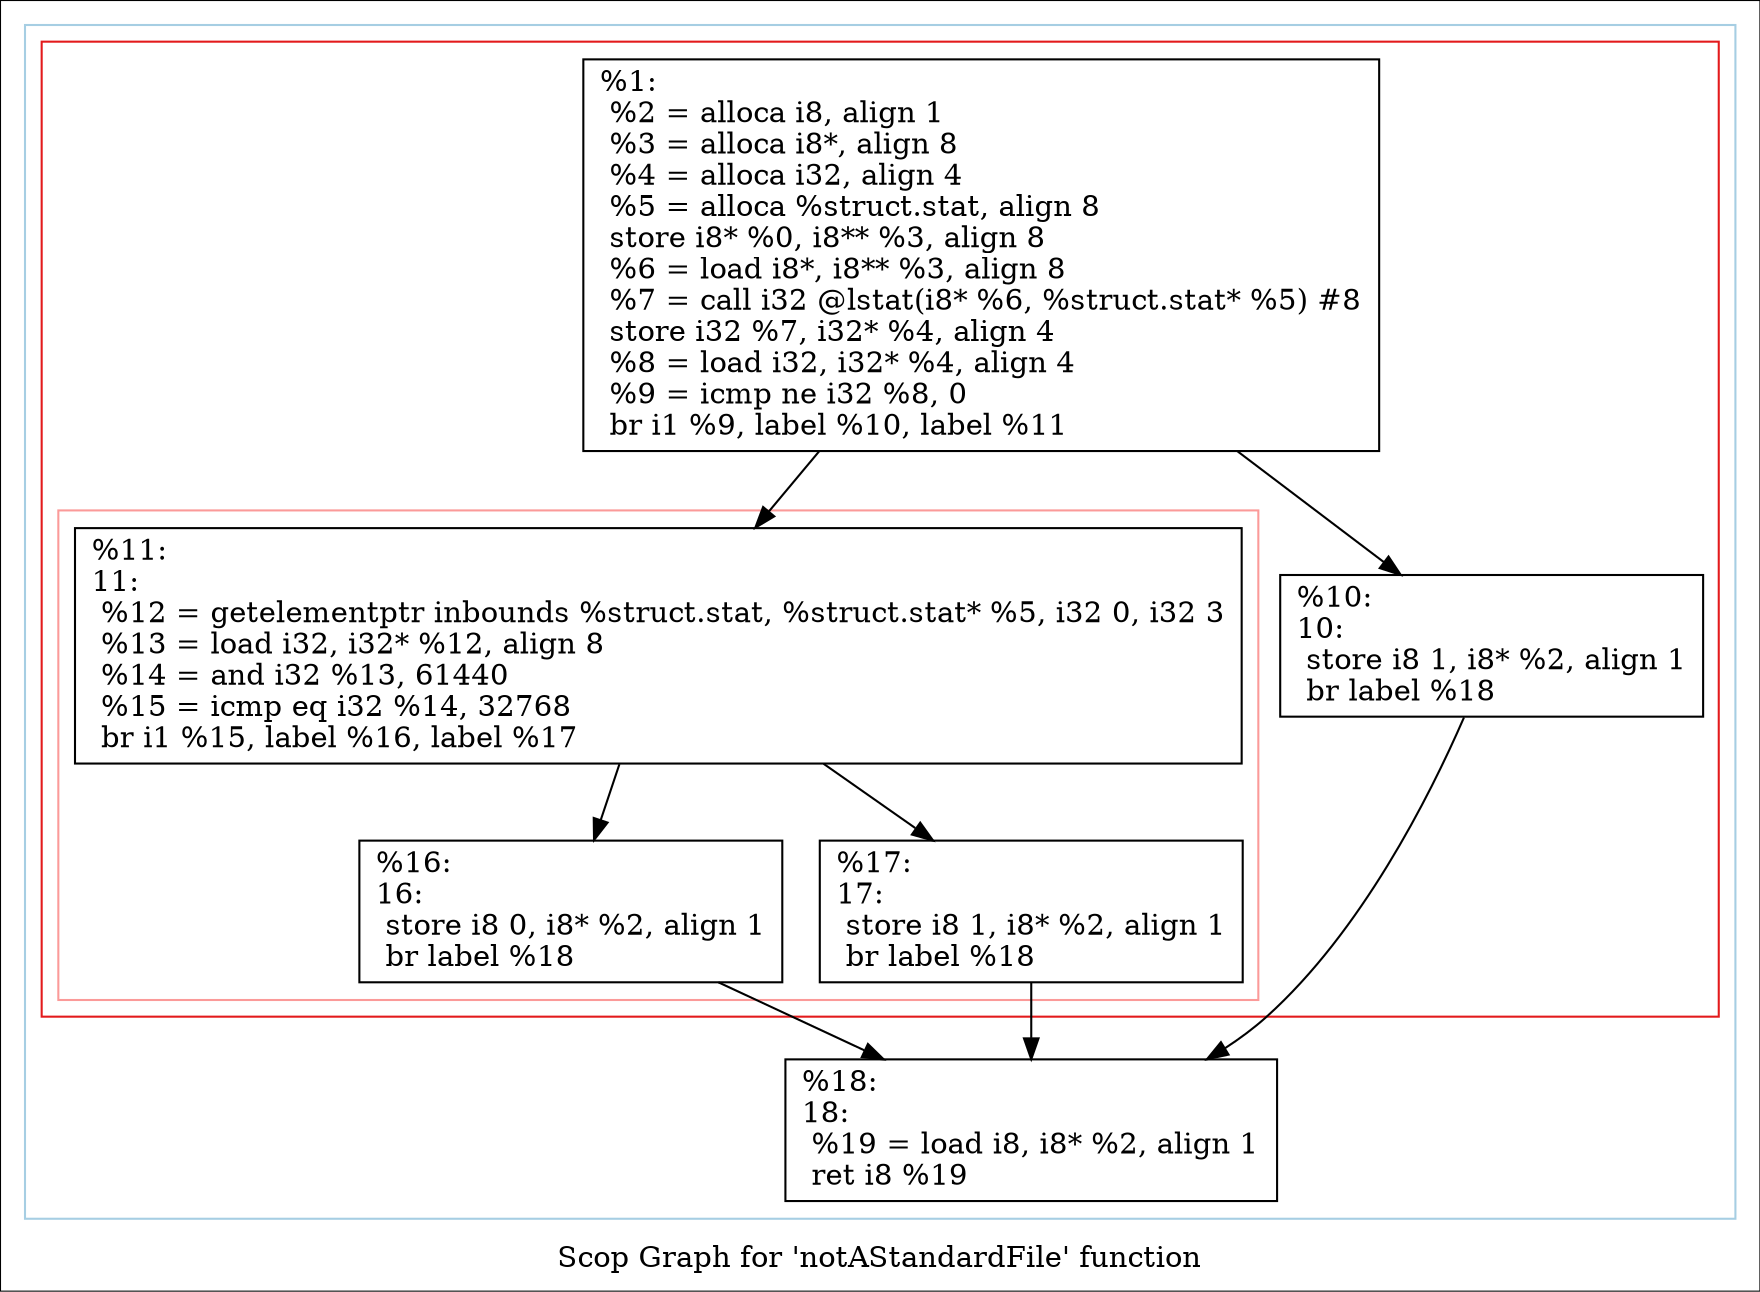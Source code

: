 digraph "Scop Graph for 'notAStandardFile' function" {
	label="Scop Graph for 'notAStandardFile' function";

	Node0x25b34b0 [shape=record,label="{%1:\l  %2 = alloca i8, align 1\l  %3 = alloca i8*, align 8\l  %4 = alloca i32, align 4\l  %5 = alloca %struct.stat, align 8\l  store i8* %0, i8** %3, align 8\l  %6 = load i8*, i8** %3, align 8\l  %7 = call i32 @lstat(i8* %6, %struct.stat* %5) #8\l  store i32 %7, i32* %4, align 4\l  %8 = load i32, i32* %4, align 4\l  %9 = icmp ne i32 %8, 0\l  br i1 %9, label %10, label %11\l}"];
	Node0x25b34b0 -> Node0x25d69d0;
	Node0x25b34b0 -> Node0x2844b00;
	Node0x25d69d0 [shape=record,label="{%10:\l10:                                               \l  store i8 1, i8* %2, align 1\l  br label %18\l}"];
	Node0x25d69d0 -> Node0x28bf2c0;
	Node0x28bf2c0 [shape=record,label="{%18:\l18:                                               \l  %19 = load i8, i8* %2, align 1\l  ret i8 %19\l}"];
	Node0x2844b00 [shape=record,label="{%11:\l11:                                               \l  %12 = getelementptr inbounds %struct.stat, %struct.stat* %5, i32 0, i32 3\l  %13 = load i32, i32* %12, align 8\l  %14 = and i32 %13, 61440\l  %15 = icmp eq i32 %14, 32768\l  br i1 %15, label %16, label %17\l}"];
	Node0x2844b00 -> Node0x28411c0;
	Node0x2844b00 -> Node0x27e6ec0;
	Node0x28411c0 [shape=record,label="{%16:\l16:                                               \l  store i8 0, i8* %2, align 1\l  br label %18\l}"];
	Node0x28411c0 -> Node0x28bf2c0;
	Node0x27e6ec0 [shape=record,label="{%17:\l17:                                               \l  store i8 1, i8* %2, align 1\l  br label %18\l}"];
	Node0x27e6ec0 -> Node0x28bf2c0;
	colorscheme = "paired12"
        subgraph cluster_0x29723f0 {
          label = "";
          style = solid;
          color = 1
          subgraph cluster_0x2941c60 {
            label = "";
            style = solid;
            color = 6
            subgraph cluster_0x292a4f0 {
              label = "";
              style = solid;
              color = 5
              Node0x2844b00;
              Node0x28411c0;
              Node0x27e6ec0;
            }
            Node0x25b34b0;
            Node0x25d69d0;
          }
          Node0x28bf2c0;
        }
}
